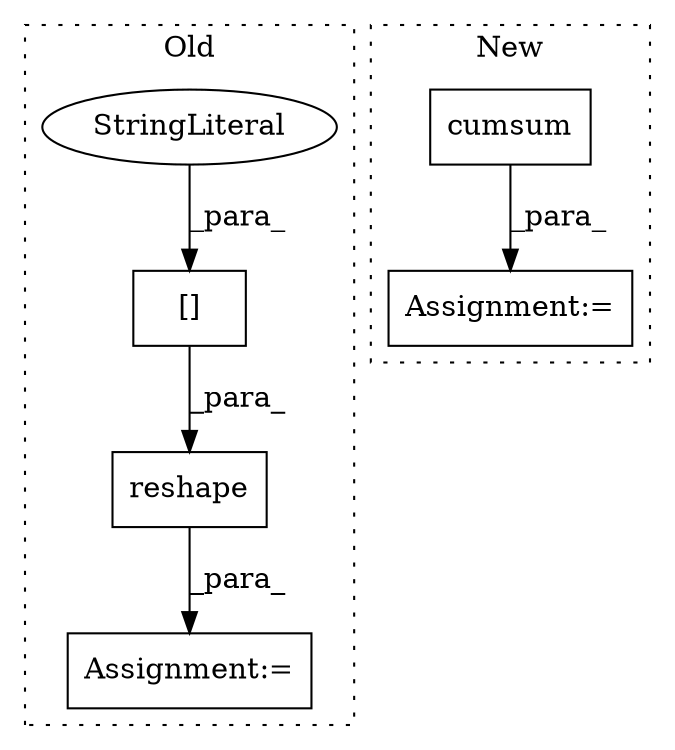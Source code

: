 digraph G {
subgraph cluster0 {
1 [label="reshape" a="32" s="7761,7802" l="8,1" shape="box"];
3 [label="[]" a="2" s="7772,7801" l="12,1" shape="box"];
4 [label="StringLiteral" a="45" s="7784" l="17" shape="ellipse"];
5 [label="Assignment:=" a="7" s="7732" l="1" shape="box"];
label = "Old";
style="dotted";
}
subgraph cluster1 {
2 [label="cumsum" a="32" s="7847,7867" l="7,1" shape="box"];
6 [label="Assignment:=" a="7" s="8098" l="1" shape="box"];
label = "New";
style="dotted";
}
1 -> 5 [label="_para_"];
2 -> 6 [label="_para_"];
3 -> 1 [label="_para_"];
4 -> 3 [label="_para_"];
}
